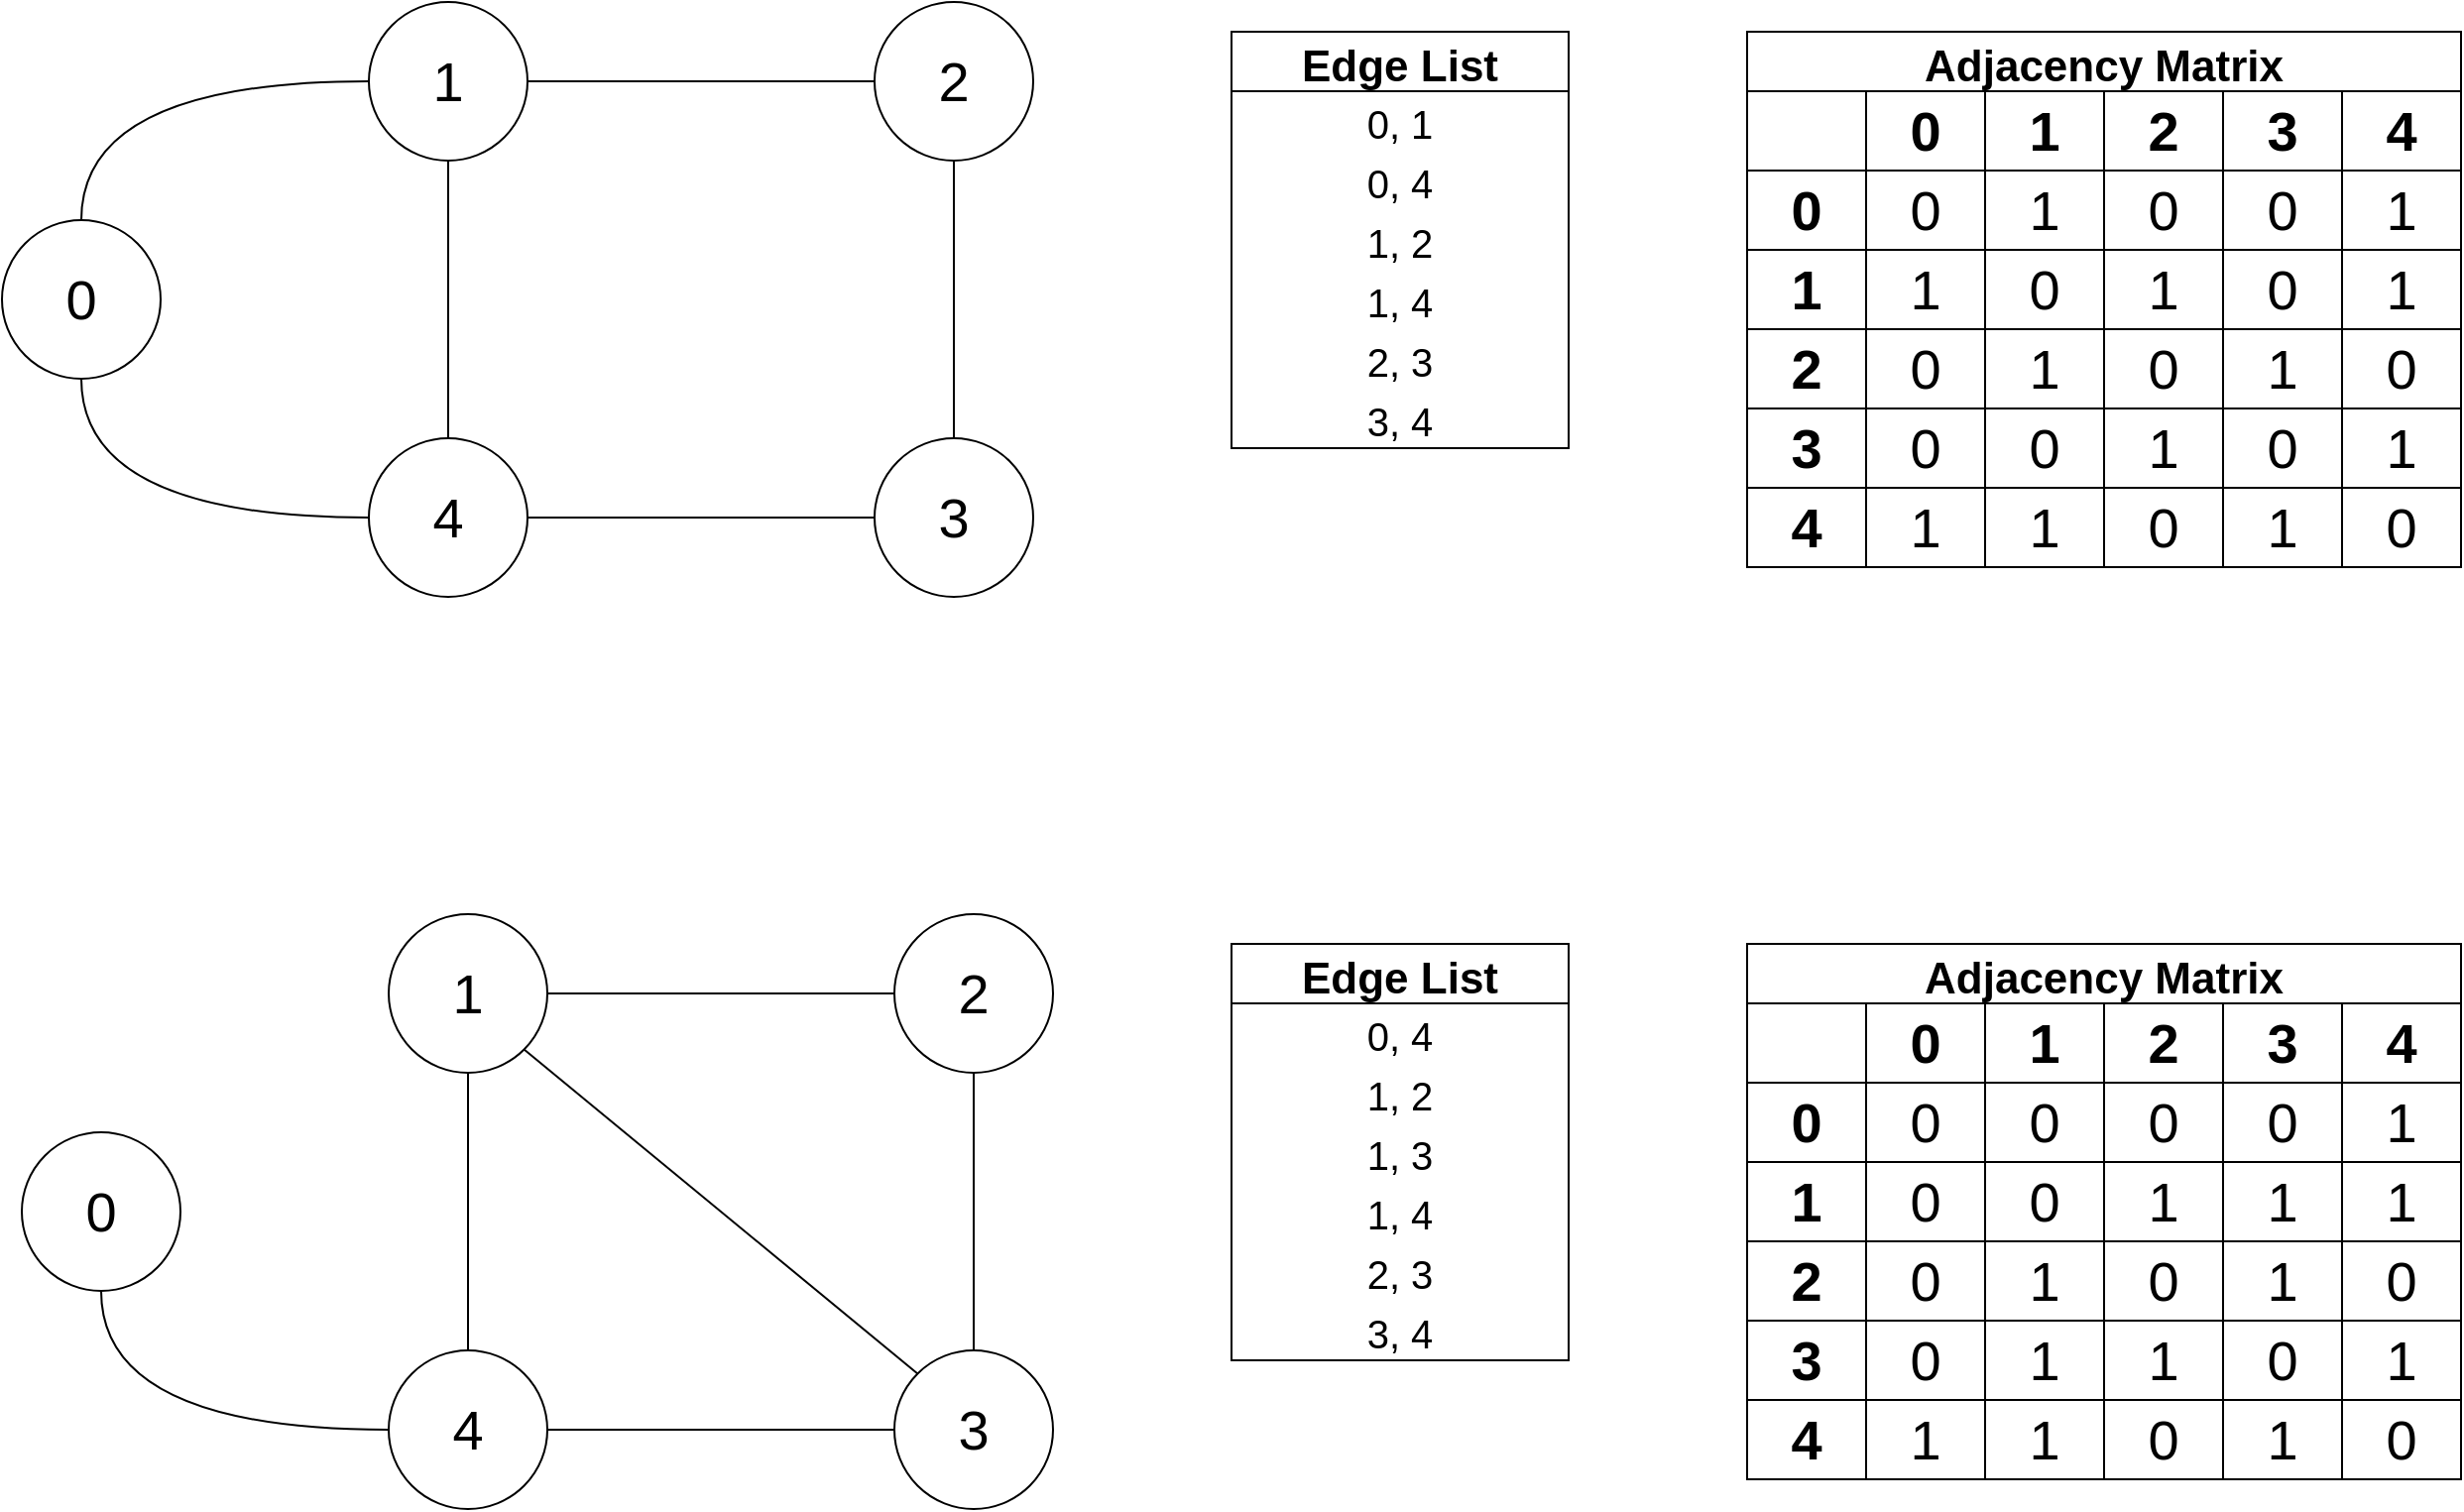 <mxfile version="16.6.4" type="device"><diagram id="R53uoazzdKl7Nd9KD87l" name="Page-1"><mxGraphModel dx="270" dy="488" grid="1" gridSize="10" guides="1" tooltips="1" connect="1" arrows="1" fold="1" page="1" pageScale="1" pageWidth="850" pageHeight="1100" math="0" shadow="0"><root><mxCell id="0"/><mxCell id="1" parent="0"/><mxCell id="QvXFLN5v4938zvHbrnFz-11" style="edgeStyle=orthogonalEdgeStyle;curved=1;orthogonalLoop=1;jettySize=auto;html=1;entryX=0;entryY=0.5;entryDx=0;entryDy=0;endArrow=none;endFill=0;exitX=0.5;exitY=0;exitDx=0;exitDy=0;align=center;fontColor=#000000;" parent="1" source="QvXFLN5v4938zvHbrnFz-1" target="QvXFLN5v4938zvHbrnFz-2" edge="1"><mxGeometry relative="1" as="geometry"/></mxCell><mxCell id="QvXFLN5v4938zvHbrnFz-12" style="edgeStyle=orthogonalEdgeStyle;curved=1;orthogonalLoop=1;jettySize=auto;html=1;entryX=0;entryY=0.5;entryDx=0;entryDy=0;endArrow=none;endFill=0;exitX=0.5;exitY=1;exitDx=0;exitDy=0;align=center;fontColor=#000000;" parent="1" source="QvXFLN5v4938zvHbrnFz-1" target="QvXFLN5v4938zvHbrnFz-3" edge="1"><mxGeometry relative="1" as="geometry"/></mxCell><mxCell id="QvXFLN5v4938zvHbrnFz-1" value="&lt;font style=&quot;font-size: 28px&quot;&gt;0&lt;/font&gt;" style="ellipse;whiteSpace=wrap;html=1;aspect=fixed;align=center;fontColor=#000000;" parent="1" vertex="1"><mxGeometry x="240" y="230" width="80" height="80" as="geometry"/></mxCell><mxCell id="QvXFLN5v4938zvHbrnFz-9" style="edgeStyle=orthogonalEdgeStyle;rounded=0;orthogonalLoop=1;jettySize=auto;html=1;endArrow=none;endFill=0;align=center;fontColor=#000000;" parent="1" source="QvXFLN5v4938zvHbrnFz-2" target="QvXFLN5v4938zvHbrnFz-4" edge="1"><mxGeometry relative="1" as="geometry"/></mxCell><mxCell id="QvXFLN5v4938zvHbrnFz-2" value="&lt;font style=&quot;font-size: 28px&quot;&gt;1&lt;/font&gt;" style="ellipse;whiteSpace=wrap;html=1;aspect=fixed;align=center;fontColor=#000000;" parent="1" vertex="1"><mxGeometry x="425" y="120" width="80" height="80" as="geometry"/></mxCell><mxCell id="QvXFLN5v4938zvHbrnFz-7" style="edgeStyle=orthogonalEdgeStyle;rounded=0;orthogonalLoop=1;jettySize=auto;html=1;endArrow=none;endFill=0;align=center;fontColor=#000000;" parent="1" source="QvXFLN5v4938zvHbrnFz-3" target="QvXFLN5v4938zvHbrnFz-5" edge="1"><mxGeometry relative="1" as="geometry"/></mxCell><mxCell id="QvXFLN5v4938zvHbrnFz-8" style="edgeStyle=orthogonalEdgeStyle;rounded=0;orthogonalLoop=1;jettySize=auto;html=1;endArrow=none;endFill=0;align=center;fontColor=#000000;" parent="1" source="QvXFLN5v4938zvHbrnFz-3" edge="1"><mxGeometry relative="1" as="geometry"><mxPoint x="465" y="200" as="targetPoint"/></mxGeometry></mxCell><mxCell id="QvXFLN5v4938zvHbrnFz-3" value="&lt;font style=&quot;font-size: 28px&quot;&gt;4&lt;/font&gt;" style="ellipse;whiteSpace=wrap;html=1;aspect=fixed;align=center;fontColor=#000000;" parent="1" vertex="1"><mxGeometry x="425" y="340" width="80" height="80" as="geometry"/></mxCell><mxCell id="QvXFLN5v4938zvHbrnFz-4" value="&lt;font style=&quot;font-size: 28px&quot;&gt;2&lt;/font&gt;" style="ellipse;whiteSpace=wrap;html=1;aspect=fixed;align=center;fontColor=#000000;" parent="1" vertex="1"><mxGeometry x="680" y="120" width="80" height="80" as="geometry"/></mxCell><mxCell id="QvXFLN5v4938zvHbrnFz-6" style="edgeStyle=orthogonalEdgeStyle;rounded=0;orthogonalLoop=1;jettySize=auto;html=1;entryX=0.5;entryY=1;entryDx=0;entryDy=0;endArrow=none;endFill=0;align=center;fontColor=#000000;" parent="1" source="QvXFLN5v4938zvHbrnFz-5" target="QvXFLN5v4938zvHbrnFz-4" edge="1"><mxGeometry relative="1" as="geometry"/></mxCell><mxCell id="QvXFLN5v4938zvHbrnFz-5" value="&lt;font style=&quot;font-size: 28px&quot;&gt;3&lt;/font&gt;" style="ellipse;whiteSpace=wrap;html=1;aspect=fixed;align=center;fontColor=#000000;" parent="1" vertex="1"><mxGeometry x="680" y="340" width="80" height="80" as="geometry"/></mxCell><mxCell id="QvXFLN5v4938zvHbrnFz-39" value="Adjacency Matrix" style="shape=table;startSize=30;container=1;collapsible=0;childLayout=tableLayout;fontStyle=1;align=center;pointerEvents=1;fontSize=22;fontColor=#000000;" parent="1" vertex="1"><mxGeometry x="1120" y="135" width="360" height="270" as="geometry"/></mxCell><mxCell id="QvXFLN5v4938zvHbrnFz-58" style="shape=partialRectangle;html=1;whiteSpace=wrap;collapsible=0;dropTarget=0;pointerEvents=0;fillColor=none;top=0;left=0;bottom=0;right=0;points=[[0,0.5],[1,0.5]];portConstraint=eastwest;fontSize=28;align=center;fontColor=#000000;" parent="QvXFLN5v4938zvHbrnFz-39" vertex="1"><mxGeometry y="30" width="360" height="40" as="geometry"/></mxCell><mxCell id="QvXFLN5v4938zvHbrnFz-59" style="shape=partialRectangle;html=1;whiteSpace=wrap;connectable=0;fillColor=none;top=0;left=0;bottom=0;right=0;overflow=hidden;pointerEvents=1;fontSize=28;align=center;fontColor=#000000;" parent="QvXFLN5v4938zvHbrnFz-58" vertex="1"><mxGeometry width="60" height="40" as="geometry"><mxRectangle width="60" height="40" as="alternateBounds"/></mxGeometry></mxCell><mxCell id="QvXFLN5v4938zvHbrnFz-60" value="&lt;b&gt;0&lt;/b&gt;" style="shape=partialRectangle;html=1;whiteSpace=wrap;connectable=0;fillColor=none;top=0;left=0;bottom=0;right=0;overflow=hidden;pointerEvents=1;fontSize=28;align=center;fontColor=#000000;" parent="QvXFLN5v4938zvHbrnFz-58" vertex="1"><mxGeometry x="60" width="60" height="40" as="geometry"><mxRectangle width="60" height="40" as="alternateBounds"/></mxGeometry></mxCell><mxCell id="QvXFLN5v4938zvHbrnFz-61" value="&lt;b&gt;1&lt;/b&gt;" style="shape=partialRectangle;html=1;whiteSpace=wrap;connectable=0;fillColor=none;top=0;left=0;bottom=0;right=0;overflow=hidden;pointerEvents=1;fontSize=28;align=center;fontColor=#000000;" parent="QvXFLN5v4938zvHbrnFz-58" vertex="1"><mxGeometry x="120" width="60" height="40" as="geometry"><mxRectangle width="60" height="40" as="alternateBounds"/></mxGeometry></mxCell><mxCell id="QvXFLN5v4938zvHbrnFz-62" value="&lt;b&gt;2&lt;/b&gt;" style="shape=partialRectangle;html=1;whiteSpace=wrap;connectable=0;fillColor=none;top=0;left=0;bottom=0;right=0;overflow=hidden;pointerEvents=1;fontSize=28;align=center;fontColor=#000000;" parent="QvXFLN5v4938zvHbrnFz-58" vertex="1"><mxGeometry x="180" width="60" height="40" as="geometry"><mxRectangle width="60" height="40" as="alternateBounds"/></mxGeometry></mxCell><mxCell id="QvXFLN5v4938zvHbrnFz-63" value="&lt;b&gt;3&lt;/b&gt;" style="shape=partialRectangle;html=1;whiteSpace=wrap;connectable=0;fillColor=none;top=0;left=0;bottom=0;right=0;overflow=hidden;pointerEvents=1;fontSize=28;align=center;fontColor=#000000;" parent="QvXFLN5v4938zvHbrnFz-58" vertex="1"><mxGeometry x="240" width="60" height="40" as="geometry"><mxRectangle width="60" height="40" as="alternateBounds"/></mxGeometry></mxCell><mxCell id="QvXFLN5v4938zvHbrnFz-76" value="&lt;b&gt;4&lt;/b&gt;" style="shape=partialRectangle;html=1;whiteSpace=wrap;connectable=0;fillColor=none;top=0;left=0;bottom=0;right=0;overflow=hidden;pointerEvents=1;fontSize=28;align=center;fontColor=#000000;" parent="QvXFLN5v4938zvHbrnFz-58" vertex="1"><mxGeometry x="300" width="60" height="40" as="geometry"><mxRectangle width="60" height="40" as="alternateBounds"/></mxGeometry></mxCell><mxCell id="QvXFLN5v4938zvHbrnFz-64" style="shape=partialRectangle;html=1;whiteSpace=wrap;collapsible=0;dropTarget=0;pointerEvents=0;fillColor=none;top=0;left=0;bottom=0;right=0;points=[[0,0.5],[1,0.5]];portConstraint=eastwest;fontSize=28;align=center;fontColor=#000000;" parent="QvXFLN5v4938zvHbrnFz-39" vertex="1"><mxGeometry y="70" width="360" height="40" as="geometry"/></mxCell><mxCell id="QvXFLN5v4938zvHbrnFz-65" value="&lt;b&gt;0&lt;/b&gt;" style="shape=partialRectangle;html=1;whiteSpace=wrap;connectable=0;fillColor=none;top=0;left=0;bottom=0;right=0;overflow=hidden;pointerEvents=1;fontSize=28;align=center;fontColor=#000000;" parent="QvXFLN5v4938zvHbrnFz-64" vertex="1"><mxGeometry width="60" height="40" as="geometry"><mxRectangle width="60" height="40" as="alternateBounds"/></mxGeometry></mxCell><mxCell id="QvXFLN5v4938zvHbrnFz-66" value="0" style="shape=partialRectangle;html=1;whiteSpace=wrap;connectable=0;fillColor=none;top=0;left=0;bottom=0;right=0;overflow=hidden;pointerEvents=1;fontSize=28;align=center;fontColor=#000000;" parent="QvXFLN5v4938zvHbrnFz-64" vertex="1"><mxGeometry x="60" width="60" height="40" as="geometry"><mxRectangle width="60" height="40" as="alternateBounds"/></mxGeometry></mxCell><mxCell id="QvXFLN5v4938zvHbrnFz-67" value="1" style="shape=partialRectangle;html=1;whiteSpace=wrap;connectable=0;fillColor=none;top=0;left=0;bottom=0;right=0;overflow=hidden;pointerEvents=1;fontSize=28;align=center;fontColor=#000000;" parent="QvXFLN5v4938zvHbrnFz-64" vertex="1"><mxGeometry x="120" width="60" height="40" as="geometry"><mxRectangle width="60" height="40" as="alternateBounds"/></mxGeometry></mxCell><mxCell id="QvXFLN5v4938zvHbrnFz-68" value="0" style="shape=partialRectangle;html=1;whiteSpace=wrap;connectable=0;fillColor=none;top=0;left=0;bottom=0;right=0;overflow=hidden;pointerEvents=1;fontSize=28;align=center;fontColor=#000000;" parent="QvXFLN5v4938zvHbrnFz-64" vertex="1"><mxGeometry x="180" width="60" height="40" as="geometry"><mxRectangle width="60" height="40" as="alternateBounds"/></mxGeometry></mxCell><mxCell id="QvXFLN5v4938zvHbrnFz-69" value="0" style="shape=partialRectangle;html=1;whiteSpace=wrap;connectable=0;fillColor=none;top=0;left=0;bottom=0;right=0;overflow=hidden;pointerEvents=1;fontSize=28;align=center;fontColor=#000000;" parent="QvXFLN5v4938zvHbrnFz-64" vertex="1"><mxGeometry x="240" width="60" height="40" as="geometry"><mxRectangle width="60" height="40" as="alternateBounds"/></mxGeometry></mxCell><mxCell id="QvXFLN5v4938zvHbrnFz-77" value="1" style="shape=partialRectangle;html=1;whiteSpace=wrap;connectable=0;fillColor=none;top=0;left=0;bottom=0;right=0;overflow=hidden;pointerEvents=1;fontSize=28;align=center;fontColor=#000000;" parent="QvXFLN5v4938zvHbrnFz-64" vertex="1"><mxGeometry x="300" width="60" height="40" as="geometry"><mxRectangle width="60" height="40" as="alternateBounds"/></mxGeometry></mxCell><mxCell id="QvXFLN5v4938zvHbrnFz-70" style="shape=partialRectangle;html=1;whiteSpace=wrap;collapsible=0;dropTarget=0;pointerEvents=0;fillColor=none;top=0;left=0;bottom=0;right=0;points=[[0,0.5],[1,0.5]];portConstraint=eastwest;fontSize=28;align=center;fontColor=#000000;" parent="QvXFLN5v4938zvHbrnFz-39" vertex="1"><mxGeometry y="110" width="360" height="40" as="geometry"/></mxCell><mxCell id="QvXFLN5v4938zvHbrnFz-71" value="&lt;b&gt;1&lt;/b&gt;" style="shape=partialRectangle;html=1;whiteSpace=wrap;connectable=0;fillColor=none;top=0;left=0;bottom=0;right=0;overflow=hidden;pointerEvents=1;fontSize=28;align=center;fontColor=#000000;" parent="QvXFLN5v4938zvHbrnFz-70" vertex="1"><mxGeometry width="60" height="40" as="geometry"><mxRectangle width="60" height="40" as="alternateBounds"/></mxGeometry></mxCell><mxCell id="QvXFLN5v4938zvHbrnFz-72" value="1" style="shape=partialRectangle;html=1;whiteSpace=wrap;connectable=0;fillColor=none;top=0;left=0;bottom=0;right=0;overflow=hidden;pointerEvents=1;fontSize=28;align=center;fontColor=#000000;" parent="QvXFLN5v4938zvHbrnFz-70" vertex="1"><mxGeometry x="60" width="60" height="40" as="geometry"><mxRectangle width="60" height="40" as="alternateBounds"/></mxGeometry></mxCell><mxCell id="QvXFLN5v4938zvHbrnFz-73" value="0" style="shape=partialRectangle;html=1;whiteSpace=wrap;connectable=0;fillColor=none;top=0;left=0;bottom=0;right=0;overflow=hidden;pointerEvents=1;fontSize=28;align=center;fontColor=#000000;" parent="QvXFLN5v4938zvHbrnFz-70" vertex="1"><mxGeometry x="120" width="60" height="40" as="geometry"><mxRectangle width="60" height="40" as="alternateBounds"/></mxGeometry></mxCell><mxCell id="QvXFLN5v4938zvHbrnFz-74" value="1" style="shape=partialRectangle;html=1;whiteSpace=wrap;connectable=0;fillColor=none;top=0;left=0;bottom=0;right=0;overflow=hidden;pointerEvents=1;fontSize=28;align=center;fontColor=#000000;" parent="QvXFLN5v4938zvHbrnFz-70" vertex="1"><mxGeometry x="180" width="60" height="40" as="geometry"><mxRectangle width="60" height="40" as="alternateBounds"/></mxGeometry></mxCell><mxCell id="QvXFLN5v4938zvHbrnFz-75" value="0" style="shape=partialRectangle;html=1;whiteSpace=wrap;connectable=0;fillColor=none;top=0;left=0;bottom=0;right=0;overflow=hidden;pointerEvents=1;fontSize=28;align=center;fontColor=#000000;" parent="QvXFLN5v4938zvHbrnFz-70" vertex="1"><mxGeometry x="240" width="60" height="40" as="geometry"><mxRectangle width="60" height="40" as="alternateBounds"/></mxGeometry></mxCell><mxCell id="QvXFLN5v4938zvHbrnFz-78" value="1" style="shape=partialRectangle;html=1;whiteSpace=wrap;connectable=0;fillColor=none;top=0;left=0;bottom=0;right=0;overflow=hidden;pointerEvents=1;fontSize=28;align=center;fontColor=#000000;" parent="QvXFLN5v4938zvHbrnFz-70" vertex="1"><mxGeometry x="300" width="60" height="40" as="geometry"><mxRectangle width="60" height="40" as="alternateBounds"/></mxGeometry></mxCell><mxCell id="QvXFLN5v4938zvHbrnFz-40" value="" style="shape=partialRectangle;html=1;whiteSpace=wrap;collapsible=0;dropTarget=0;pointerEvents=0;fillColor=none;top=0;left=0;bottom=0;right=0;points=[[0,0.5],[1,0.5]];portConstraint=eastwest;fontSize=28;align=center;fontColor=#000000;" parent="QvXFLN5v4938zvHbrnFz-39" vertex="1"><mxGeometry y="150" width="360" height="40" as="geometry"/></mxCell><mxCell id="QvXFLN5v4938zvHbrnFz-41" value="&lt;b&gt;2&lt;/b&gt;" style="shape=partialRectangle;html=1;whiteSpace=wrap;connectable=0;fillColor=none;top=0;left=0;bottom=0;right=0;overflow=hidden;pointerEvents=1;fontSize=28;align=center;fontColor=#000000;" parent="QvXFLN5v4938zvHbrnFz-40" vertex="1"><mxGeometry width="60" height="40" as="geometry"><mxRectangle width="60" height="40" as="alternateBounds"/></mxGeometry></mxCell><mxCell id="QvXFLN5v4938zvHbrnFz-42" value="0" style="shape=partialRectangle;html=1;whiteSpace=wrap;connectable=0;fillColor=none;top=0;left=0;bottom=0;right=0;overflow=hidden;pointerEvents=1;fontSize=28;align=center;fontColor=#000000;" parent="QvXFLN5v4938zvHbrnFz-40" vertex="1"><mxGeometry x="60" width="60" height="40" as="geometry"><mxRectangle width="60" height="40" as="alternateBounds"/></mxGeometry></mxCell><mxCell id="QvXFLN5v4938zvHbrnFz-43" value="1" style="shape=partialRectangle;html=1;whiteSpace=wrap;connectable=0;fillColor=none;top=0;left=0;bottom=0;right=0;overflow=hidden;pointerEvents=1;fontSize=28;align=center;fontColor=#000000;" parent="QvXFLN5v4938zvHbrnFz-40" vertex="1"><mxGeometry x="120" width="60" height="40" as="geometry"><mxRectangle width="60" height="40" as="alternateBounds"/></mxGeometry></mxCell><mxCell id="QvXFLN5v4938zvHbrnFz-52" value="0" style="shape=partialRectangle;html=1;whiteSpace=wrap;connectable=0;fillColor=none;top=0;left=0;bottom=0;right=0;overflow=hidden;pointerEvents=1;fontSize=28;align=center;fontColor=#000000;" parent="QvXFLN5v4938zvHbrnFz-40" vertex="1"><mxGeometry x="180" width="60" height="40" as="geometry"><mxRectangle width="60" height="40" as="alternateBounds"/></mxGeometry></mxCell><mxCell id="QvXFLN5v4938zvHbrnFz-55" value="1" style="shape=partialRectangle;html=1;whiteSpace=wrap;connectable=0;fillColor=none;top=0;left=0;bottom=0;right=0;overflow=hidden;pointerEvents=1;fontSize=28;align=center;fontColor=#000000;" parent="QvXFLN5v4938zvHbrnFz-40" vertex="1"><mxGeometry x="240" width="60" height="40" as="geometry"><mxRectangle width="60" height="40" as="alternateBounds"/></mxGeometry></mxCell><mxCell id="QvXFLN5v4938zvHbrnFz-79" value="0" style="shape=partialRectangle;html=1;whiteSpace=wrap;connectable=0;fillColor=none;top=0;left=0;bottom=0;right=0;overflow=hidden;pointerEvents=1;fontSize=28;align=center;fontColor=#000000;" parent="QvXFLN5v4938zvHbrnFz-40" vertex="1"><mxGeometry x="300" width="60" height="40" as="geometry"><mxRectangle width="60" height="40" as="alternateBounds"/></mxGeometry></mxCell><mxCell id="QvXFLN5v4938zvHbrnFz-44" value="" style="shape=partialRectangle;html=1;whiteSpace=wrap;collapsible=0;dropTarget=0;pointerEvents=0;fillColor=none;top=0;left=0;bottom=0;right=0;points=[[0,0.5],[1,0.5]];portConstraint=eastwest;fontSize=28;align=center;fontColor=#000000;" parent="QvXFLN5v4938zvHbrnFz-39" vertex="1"><mxGeometry y="190" width="360" height="40" as="geometry"/></mxCell><mxCell id="QvXFLN5v4938zvHbrnFz-45" value="&lt;b&gt;3&lt;/b&gt;" style="shape=partialRectangle;html=1;whiteSpace=wrap;connectable=0;fillColor=none;top=0;left=0;bottom=0;right=0;overflow=hidden;pointerEvents=1;fontSize=28;align=center;fontColor=#000000;" parent="QvXFLN5v4938zvHbrnFz-44" vertex="1"><mxGeometry width="60" height="40" as="geometry"><mxRectangle width="60" height="40" as="alternateBounds"/></mxGeometry></mxCell><mxCell id="QvXFLN5v4938zvHbrnFz-46" value="0" style="shape=partialRectangle;html=1;whiteSpace=wrap;connectable=0;fillColor=none;top=0;left=0;bottom=0;right=0;overflow=hidden;pointerEvents=1;fontSize=28;align=center;fontColor=#000000;" parent="QvXFLN5v4938zvHbrnFz-44" vertex="1"><mxGeometry x="60" width="60" height="40" as="geometry"><mxRectangle width="60" height="40" as="alternateBounds"/></mxGeometry></mxCell><mxCell id="QvXFLN5v4938zvHbrnFz-47" value="0" style="shape=partialRectangle;html=1;whiteSpace=wrap;connectable=0;fillColor=none;top=0;left=0;bottom=0;right=0;overflow=hidden;pointerEvents=1;fontSize=28;align=center;fontColor=#000000;" parent="QvXFLN5v4938zvHbrnFz-44" vertex="1"><mxGeometry x="120" width="60" height="40" as="geometry"><mxRectangle width="60" height="40" as="alternateBounds"/></mxGeometry></mxCell><mxCell id="QvXFLN5v4938zvHbrnFz-53" value="1" style="shape=partialRectangle;html=1;whiteSpace=wrap;connectable=0;fillColor=none;top=0;left=0;bottom=0;right=0;overflow=hidden;pointerEvents=1;fontSize=28;align=center;fontColor=#000000;" parent="QvXFLN5v4938zvHbrnFz-44" vertex="1"><mxGeometry x="180" width="60" height="40" as="geometry"><mxRectangle width="60" height="40" as="alternateBounds"/></mxGeometry></mxCell><mxCell id="QvXFLN5v4938zvHbrnFz-56" value="0" style="shape=partialRectangle;html=1;whiteSpace=wrap;connectable=0;fillColor=none;top=0;left=0;bottom=0;right=0;overflow=hidden;pointerEvents=1;fontSize=28;align=center;fontColor=#000000;" parent="QvXFLN5v4938zvHbrnFz-44" vertex="1"><mxGeometry x="240" width="60" height="40" as="geometry"><mxRectangle width="60" height="40" as="alternateBounds"/></mxGeometry></mxCell><mxCell id="QvXFLN5v4938zvHbrnFz-80" value="1" style="shape=partialRectangle;html=1;whiteSpace=wrap;connectable=0;fillColor=none;top=0;left=0;bottom=0;right=0;overflow=hidden;pointerEvents=1;fontSize=28;align=center;fontColor=#000000;" parent="QvXFLN5v4938zvHbrnFz-44" vertex="1"><mxGeometry x="300" width="60" height="40" as="geometry"><mxRectangle width="60" height="40" as="alternateBounds"/></mxGeometry></mxCell><mxCell id="QvXFLN5v4938zvHbrnFz-48" value="" style="shape=partialRectangle;html=1;whiteSpace=wrap;collapsible=0;dropTarget=0;pointerEvents=0;fillColor=none;top=0;left=0;bottom=0;right=0;points=[[0,0.5],[1,0.5]];portConstraint=eastwest;fontSize=28;align=center;fontColor=#000000;" parent="QvXFLN5v4938zvHbrnFz-39" vertex="1"><mxGeometry y="230" width="360" height="40" as="geometry"/></mxCell><mxCell id="QvXFLN5v4938zvHbrnFz-49" value="&lt;b&gt;4&lt;/b&gt;" style="shape=partialRectangle;html=1;whiteSpace=wrap;connectable=0;fillColor=none;top=0;left=0;bottom=0;right=0;overflow=hidden;pointerEvents=1;fontSize=28;align=center;fontColor=#000000;" parent="QvXFLN5v4938zvHbrnFz-48" vertex="1"><mxGeometry width="60" height="40" as="geometry"><mxRectangle width="60" height="40" as="alternateBounds"/></mxGeometry></mxCell><mxCell id="QvXFLN5v4938zvHbrnFz-50" value="1" style="shape=partialRectangle;html=1;whiteSpace=wrap;connectable=0;fillColor=none;top=0;left=0;bottom=0;right=0;overflow=hidden;pointerEvents=1;fontSize=28;align=center;fontColor=#000000;" parent="QvXFLN5v4938zvHbrnFz-48" vertex="1"><mxGeometry x="60" width="60" height="40" as="geometry"><mxRectangle width="60" height="40" as="alternateBounds"/></mxGeometry></mxCell><mxCell id="QvXFLN5v4938zvHbrnFz-51" value="1" style="shape=partialRectangle;html=1;whiteSpace=wrap;connectable=0;fillColor=none;top=0;left=0;bottom=0;right=0;overflow=hidden;pointerEvents=1;fontSize=28;align=center;fontColor=#000000;" parent="QvXFLN5v4938zvHbrnFz-48" vertex="1"><mxGeometry x="120" width="60" height="40" as="geometry"><mxRectangle width="60" height="40" as="alternateBounds"/></mxGeometry></mxCell><mxCell id="QvXFLN5v4938zvHbrnFz-54" value="0" style="shape=partialRectangle;html=1;whiteSpace=wrap;connectable=0;fillColor=none;top=0;left=0;bottom=0;right=0;overflow=hidden;pointerEvents=1;fontSize=28;align=center;fontColor=#000000;" parent="QvXFLN5v4938zvHbrnFz-48" vertex="1"><mxGeometry x="180" width="60" height="40" as="geometry"><mxRectangle width="60" height="40" as="alternateBounds"/></mxGeometry></mxCell><mxCell id="QvXFLN5v4938zvHbrnFz-57" value="1" style="shape=partialRectangle;html=1;whiteSpace=wrap;connectable=0;fillColor=none;top=0;left=0;bottom=0;right=0;overflow=hidden;pointerEvents=1;fontSize=28;align=center;fontColor=#000000;" parent="QvXFLN5v4938zvHbrnFz-48" vertex="1"><mxGeometry x="240" width="60" height="40" as="geometry"><mxRectangle width="60" height="40" as="alternateBounds"/></mxGeometry></mxCell><mxCell id="QvXFLN5v4938zvHbrnFz-81" value="0" style="shape=partialRectangle;html=1;whiteSpace=wrap;connectable=0;fillColor=none;top=0;left=0;bottom=0;right=0;overflow=hidden;pointerEvents=1;fontSize=28;align=center;fontColor=#000000;" parent="QvXFLN5v4938zvHbrnFz-48" vertex="1"><mxGeometry x="300" width="60" height="40" as="geometry"><mxRectangle width="60" height="40" as="alternateBounds"/></mxGeometry></mxCell><mxCell id="QvXFLN5v4938zvHbrnFz-83" style="edgeStyle=orthogonalEdgeStyle;curved=1;orthogonalLoop=1;jettySize=auto;html=1;entryX=0;entryY=0.5;entryDx=0;entryDy=0;endArrow=none;endFill=0;exitX=0.5;exitY=1;exitDx=0;exitDy=0;align=center;fontColor=#000000;" parent="1" source="QvXFLN5v4938zvHbrnFz-84" target="QvXFLN5v4938zvHbrnFz-89" edge="1"><mxGeometry relative="1" as="geometry"/></mxCell><mxCell id="QvXFLN5v4938zvHbrnFz-84" value="&lt;font style=&quot;font-size: 28px&quot;&gt;0&lt;/font&gt;" style="ellipse;whiteSpace=wrap;html=1;aspect=fixed;align=center;fontColor=#000000;" parent="1" vertex="1"><mxGeometry x="250" y="690" width="80" height="80" as="geometry"/></mxCell><mxCell id="QvXFLN5v4938zvHbrnFz-85" style="edgeStyle=orthogonalEdgeStyle;rounded=0;orthogonalLoop=1;jettySize=auto;html=1;endArrow=none;endFill=0;align=center;fontColor=#000000;" parent="1" source="QvXFLN5v4938zvHbrnFz-86" target="QvXFLN5v4938zvHbrnFz-90" edge="1"><mxGeometry relative="1" as="geometry"/></mxCell><mxCell id="QvXFLN5v4938zvHbrnFz-137" style="rounded=0;orthogonalLoop=1;jettySize=auto;html=1;entryX=0;entryY=0;entryDx=0;entryDy=0;fontSize=22;endArrow=none;endFill=0;exitX=1;exitY=1;exitDx=0;exitDy=0;align=center;fontColor=#000000;" parent="1" source="QvXFLN5v4938zvHbrnFz-86" target="QvXFLN5v4938zvHbrnFz-92" edge="1"><mxGeometry relative="1" as="geometry"/></mxCell><mxCell id="QvXFLN5v4938zvHbrnFz-86" value="&lt;font style=&quot;font-size: 28px&quot;&gt;1&lt;/font&gt;" style="ellipse;whiteSpace=wrap;html=1;aspect=fixed;align=center;fontColor=#000000;" parent="1" vertex="1"><mxGeometry x="435" y="580" width="80" height="80" as="geometry"/></mxCell><mxCell id="QvXFLN5v4938zvHbrnFz-87" style="edgeStyle=orthogonalEdgeStyle;rounded=0;orthogonalLoop=1;jettySize=auto;html=1;endArrow=none;endFill=0;align=center;fontColor=#000000;" parent="1" source="QvXFLN5v4938zvHbrnFz-89" target="QvXFLN5v4938zvHbrnFz-92" edge="1"><mxGeometry relative="1" as="geometry"/></mxCell><mxCell id="QvXFLN5v4938zvHbrnFz-88" style="edgeStyle=orthogonalEdgeStyle;rounded=0;orthogonalLoop=1;jettySize=auto;html=1;endArrow=none;endFill=0;align=center;fontColor=#000000;" parent="1" source="QvXFLN5v4938zvHbrnFz-89" edge="1"><mxGeometry relative="1" as="geometry"><mxPoint x="475" y="660" as="targetPoint"/></mxGeometry></mxCell><mxCell id="QvXFLN5v4938zvHbrnFz-89" value="&lt;font style=&quot;font-size: 28px&quot;&gt;4&lt;/font&gt;" style="ellipse;whiteSpace=wrap;html=1;aspect=fixed;align=center;fontColor=#000000;" parent="1" vertex="1"><mxGeometry x="435" y="800" width="80" height="80" as="geometry"/></mxCell><mxCell id="QvXFLN5v4938zvHbrnFz-90" value="&lt;font style=&quot;font-size: 28px&quot;&gt;2&lt;/font&gt;" style="ellipse;whiteSpace=wrap;html=1;aspect=fixed;align=center;fontColor=#000000;" parent="1" vertex="1"><mxGeometry x="690" y="580" width="80" height="80" as="geometry"/></mxCell><mxCell id="QvXFLN5v4938zvHbrnFz-91" style="edgeStyle=orthogonalEdgeStyle;rounded=0;orthogonalLoop=1;jettySize=auto;html=1;entryX=0.5;entryY=1;entryDx=0;entryDy=0;endArrow=none;endFill=0;align=center;fontColor=#000000;" parent="1" source="QvXFLN5v4938zvHbrnFz-92" target="QvXFLN5v4938zvHbrnFz-90" edge="1"><mxGeometry relative="1" as="geometry"/></mxCell><mxCell id="QvXFLN5v4938zvHbrnFz-92" value="&lt;font style=&quot;font-size: 28px&quot;&gt;3&lt;/font&gt;" style="ellipse;whiteSpace=wrap;html=1;aspect=fixed;align=center;fontColor=#000000;" parent="1" vertex="1"><mxGeometry x="690" y="800" width="80" height="80" as="geometry"/></mxCell><mxCell id="QvXFLN5v4938zvHbrnFz-93" value="Adjacency Matrix" style="shape=table;startSize=30;container=1;collapsible=0;childLayout=tableLayout;fontStyle=1;align=center;pointerEvents=1;fontSize=22;fontColor=#000000;" parent="1" vertex="1"><mxGeometry x="1120" y="595" width="360" height="270" as="geometry"/></mxCell><mxCell id="QvXFLN5v4938zvHbrnFz-94" style="shape=partialRectangle;html=1;whiteSpace=wrap;collapsible=0;dropTarget=0;pointerEvents=0;fillColor=none;top=0;left=0;bottom=0;right=0;points=[[0,0.5],[1,0.5]];portConstraint=eastwest;fontSize=28;align=center;fontColor=#000000;" parent="QvXFLN5v4938zvHbrnFz-93" vertex="1"><mxGeometry y="30" width="360" height="40" as="geometry"/></mxCell><mxCell id="QvXFLN5v4938zvHbrnFz-95" style="shape=partialRectangle;html=1;whiteSpace=wrap;connectable=0;fillColor=none;top=0;left=0;bottom=0;right=0;overflow=hidden;pointerEvents=1;fontSize=28;align=center;fontColor=#000000;" parent="QvXFLN5v4938zvHbrnFz-94" vertex="1"><mxGeometry width="60" height="40" as="geometry"><mxRectangle width="60" height="40" as="alternateBounds"/></mxGeometry></mxCell><mxCell id="QvXFLN5v4938zvHbrnFz-96" value="&lt;b&gt;0&lt;/b&gt;" style="shape=partialRectangle;html=1;whiteSpace=wrap;connectable=0;fillColor=none;top=0;left=0;bottom=0;right=0;overflow=hidden;pointerEvents=1;fontSize=28;align=center;fontColor=#000000;" parent="QvXFLN5v4938zvHbrnFz-94" vertex="1"><mxGeometry x="60" width="60" height="40" as="geometry"><mxRectangle width="60" height="40" as="alternateBounds"/></mxGeometry></mxCell><mxCell id="QvXFLN5v4938zvHbrnFz-97" value="&lt;b&gt;1&lt;/b&gt;" style="shape=partialRectangle;html=1;whiteSpace=wrap;connectable=0;fillColor=none;top=0;left=0;bottom=0;right=0;overflow=hidden;pointerEvents=1;fontSize=28;align=center;fontColor=#000000;" parent="QvXFLN5v4938zvHbrnFz-94" vertex="1"><mxGeometry x="120" width="60" height="40" as="geometry"><mxRectangle width="60" height="40" as="alternateBounds"/></mxGeometry></mxCell><mxCell id="QvXFLN5v4938zvHbrnFz-98" value="&lt;b&gt;2&lt;/b&gt;" style="shape=partialRectangle;html=1;whiteSpace=wrap;connectable=0;fillColor=none;top=0;left=0;bottom=0;right=0;overflow=hidden;pointerEvents=1;fontSize=28;align=center;fontColor=#000000;" parent="QvXFLN5v4938zvHbrnFz-94" vertex="1"><mxGeometry x="180" width="60" height="40" as="geometry"><mxRectangle width="60" height="40" as="alternateBounds"/></mxGeometry></mxCell><mxCell id="QvXFLN5v4938zvHbrnFz-99" value="&lt;b&gt;3&lt;/b&gt;" style="shape=partialRectangle;html=1;whiteSpace=wrap;connectable=0;fillColor=none;top=0;left=0;bottom=0;right=0;overflow=hidden;pointerEvents=1;fontSize=28;align=center;fontColor=#000000;" parent="QvXFLN5v4938zvHbrnFz-94" vertex="1"><mxGeometry x="240" width="60" height="40" as="geometry"><mxRectangle width="60" height="40" as="alternateBounds"/></mxGeometry></mxCell><mxCell id="QvXFLN5v4938zvHbrnFz-100" value="&lt;b&gt;4&lt;/b&gt;" style="shape=partialRectangle;html=1;whiteSpace=wrap;connectable=0;fillColor=none;top=0;left=0;bottom=0;right=0;overflow=hidden;pointerEvents=1;fontSize=28;align=center;fontColor=#000000;" parent="QvXFLN5v4938zvHbrnFz-94" vertex="1"><mxGeometry x="300" width="60" height="40" as="geometry"><mxRectangle width="60" height="40" as="alternateBounds"/></mxGeometry></mxCell><mxCell id="QvXFLN5v4938zvHbrnFz-101" style="shape=partialRectangle;html=1;whiteSpace=wrap;collapsible=0;dropTarget=0;pointerEvents=0;fillColor=none;top=0;left=0;bottom=0;right=0;points=[[0,0.5],[1,0.5]];portConstraint=eastwest;fontSize=28;align=center;fontColor=#000000;" parent="QvXFLN5v4938zvHbrnFz-93" vertex="1"><mxGeometry y="70" width="360" height="40" as="geometry"/></mxCell><mxCell id="QvXFLN5v4938zvHbrnFz-102" value="&lt;b&gt;0&lt;/b&gt;" style="shape=partialRectangle;html=1;whiteSpace=wrap;connectable=0;fillColor=none;top=0;left=0;bottom=0;right=0;overflow=hidden;pointerEvents=1;fontSize=28;align=center;fontColor=#000000;" parent="QvXFLN5v4938zvHbrnFz-101" vertex="1"><mxGeometry width="60" height="40" as="geometry"><mxRectangle width="60" height="40" as="alternateBounds"/></mxGeometry></mxCell><mxCell id="QvXFLN5v4938zvHbrnFz-103" value="0" style="shape=partialRectangle;html=1;whiteSpace=wrap;connectable=0;fillColor=none;top=0;left=0;bottom=0;right=0;overflow=hidden;pointerEvents=1;fontSize=28;align=center;fontColor=#000000;" parent="QvXFLN5v4938zvHbrnFz-101" vertex="1"><mxGeometry x="60" width="60" height="40" as="geometry"><mxRectangle width="60" height="40" as="alternateBounds"/></mxGeometry></mxCell><mxCell id="QvXFLN5v4938zvHbrnFz-104" value="0" style="shape=partialRectangle;html=1;whiteSpace=wrap;connectable=0;fillColor=none;top=0;left=0;bottom=0;right=0;overflow=hidden;pointerEvents=1;fontSize=28;align=center;fontColor=#000000;" parent="QvXFLN5v4938zvHbrnFz-101" vertex="1"><mxGeometry x="120" width="60" height="40" as="geometry"><mxRectangle width="60" height="40" as="alternateBounds"/></mxGeometry></mxCell><mxCell id="QvXFLN5v4938zvHbrnFz-105" value="0" style="shape=partialRectangle;html=1;whiteSpace=wrap;connectable=0;fillColor=none;top=0;left=0;bottom=0;right=0;overflow=hidden;pointerEvents=1;fontSize=28;align=center;fontColor=#000000;" parent="QvXFLN5v4938zvHbrnFz-101" vertex="1"><mxGeometry x="180" width="60" height="40" as="geometry"><mxRectangle width="60" height="40" as="alternateBounds"/></mxGeometry></mxCell><mxCell id="QvXFLN5v4938zvHbrnFz-106" value="0" style="shape=partialRectangle;html=1;whiteSpace=wrap;connectable=0;fillColor=none;top=0;left=0;bottom=0;right=0;overflow=hidden;pointerEvents=1;fontSize=28;align=center;fontColor=#000000;" parent="QvXFLN5v4938zvHbrnFz-101" vertex="1"><mxGeometry x="240" width="60" height="40" as="geometry"><mxRectangle width="60" height="40" as="alternateBounds"/></mxGeometry></mxCell><mxCell id="QvXFLN5v4938zvHbrnFz-107" value="1" style="shape=partialRectangle;html=1;whiteSpace=wrap;connectable=0;fillColor=none;top=0;left=0;bottom=0;right=0;overflow=hidden;pointerEvents=1;fontSize=28;align=center;fontColor=#000000;" parent="QvXFLN5v4938zvHbrnFz-101" vertex="1"><mxGeometry x="300" width="60" height="40" as="geometry"><mxRectangle width="60" height="40" as="alternateBounds"/></mxGeometry></mxCell><mxCell id="QvXFLN5v4938zvHbrnFz-108" style="shape=partialRectangle;html=1;whiteSpace=wrap;collapsible=0;dropTarget=0;pointerEvents=0;fillColor=none;top=0;left=0;bottom=0;right=0;points=[[0,0.5],[1,0.5]];portConstraint=eastwest;fontSize=28;align=center;fontColor=#000000;" parent="QvXFLN5v4938zvHbrnFz-93" vertex="1"><mxGeometry y="110" width="360" height="40" as="geometry"/></mxCell><mxCell id="QvXFLN5v4938zvHbrnFz-109" value="&lt;b&gt;1&lt;/b&gt;" style="shape=partialRectangle;html=1;whiteSpace=wrap;connectable=0;fillColor=none;top=0;left=0;bottom=0;right=0;overflow=hidden;pointerEvents=1;fontSize=28;align=center;fontColor=#000000;" parent="QvXFLN5v4938zvHbrnFz-108" vertex="1"><mxGeometry width="60" height="40" as="geometry"><mxRectangle width="60" height="40" as="alternateBounds"/></mxGeometry></mxCell><mxCell id="QvXFLN5v4938zvHbrnFz-110" value="0" style="shape=partialRectangle;html=1;whiteSpace=wrap;connectable=0;fillColor=none;top=0;left=0;bottom=0;right=0;overflow=hidden;pointerEvents=1;fontSize=28;align=center;fontColor=#000000;" parent="QvXFLN5v4938zvHbrnFz-108" vertex="1"><mxGeometry x="60" width="60" height="40" as="geometry"><mxRectangle width="60" height="40" as="alternateBounds"/></mxGeometry></mxCell><mxCell id="QvXFLN5v4938zvHbrnFz-111" value="0" style="shape=partialRectangle;html=1;whiteSpace=wrap;connectable=0;fillColor=none;top=0;left=0;bottom=0;right=0;overflow=hidden;pointerEvents=1;fontSize=28;align=center;fontColor=#000000;" parent="QvXFLN5v4938zvHbrnFz-108" vertex="1"><mxGeometry x="120" width="60" height="40" as="geometry"><mxRectangle width="60" height="40" as="alternateBounds"/></mxGeometry></mxCell><mxCell id="QvXFLN5v4938zvHbrnFz-112" value="1" style="shape=partialRectangle;html=1;whiteSpace=wrap;connectable=0;fillColor=none;top=0;left=0;bottom=0;right=0;overflow=hidden;pointerEvents=1;fontSize=28;align=center;fontColor=#000000;" parent="QvXFLN5v4938zvHbrnFz-108" vertex="1"><mxGeometry x="180" width="60" height="40" as="geometry"><mxRectangle width="60" height="40" as="alternateBounds"/></mxGeometry></mxCell><mxCell id="QvXFLN5v4938zvHbrnFz-113" value="1" style="shape=partialRectangle;html=1;whiteSpace=wrap;connectable=0;fillColor=none;top=0;left=0;bottom=0;right=0;overflow=hidden;pointerEvents=1;fontSize=28;align=center;fontColor=#000000;" parent="QvXFLN5v4938zvHbrnFz-108" vertex="1"><mxGeometry x="240" width="60" height="40" as="geometry"><mxRectangle width="60" height="40" as="alternateBounds"/></mxGeometry></mxCell><mxCell id="QvXFLN5v4938zvHbrnFz-114" value="1" style="shape=partialRectangle;html=1;whiteSpace=wrap;connectable=0;fillColor=none;top=0;left=0;bottom=0;right=0;overflow=hidden;pointerEvents=1;fontSize=28;align=center;fontColor=#000000;" parent="QvXFLN5v4938zvHbrnFz-108" vertex="1"><mxGeometry x="300" width="60" height="40" as="geometry"><mxRectangle width="60" height="40" as="alternateBounds"/></mxGeometry></mxCell><mxCell id="QvXFLN5v4938zvHbrnFz-115" value="" style="shape=partialRectangle;html=1;whiteSpace=wrap;collapsible=0;dropTarget=0;pointerEvents=0;fillColor=none;top=0;left=0;bottom=0;right=0;points=[[0,0.5],[1,0.5]];portConstraint=eastwest;fontSize=28;align=center;fontColor=#000000;" parent="QvXFLN5v4938zvHbrnFz-93" vertex="1"><mxGeometry y="150" width="360" height="40" as="geometry"/></mxCell><mxCell id="QvXFLN5v4938zvHbrnFz-116" value="&lt;b&gt;2&lt;/b&gt;" style="shape=partialRectangle;html=1;whiteSpace=wrap;connectable=0;fillColor=none;top=0;left=0;bottom=0;right=0;overflow=hidden;pointerEvents=1;fontSize=28;align=center;fontColor=#000000;" parent="QvXFLN5v4938zvHbrnFz-115" vertex="1"><mxGeometry width="60" height="40" as="geometry"><mxRectangle width="60" height="40" as="alternateBounds"/></mxGeometry></mxCell><mxCell id="QvXFLN5v4938zvHbrnFz-117" value="0" style="shape=partialRectangle;html=1;whiteSpace=wrap;connectable=0;fillColor=none;top=0;left=0;bottom=0;right=0;overflow=hidden;pointerEvents=1;fontSize=28;align=center;fontColor=#000000;" parent="QvXFLN5v4938zvHbrnFz-115" vertex="1"><mxGeometry x="60" width="60" height="40" as="geometry"><mxRectangle width="60" height="40" as="alternateBounds"/></mxGeometry></mxCell><mxCell id="QvXFLN5v4938zvHbrnFz-118" value="1" style="shape=partialRectangle;html=1;whiteSpace=wrap;connectable=0;fillColor=none;top=0;left=0;bottom=0;right=0;overflow=hidden;pointerEvents=1;fontSize=28;align=center;fontColor=#000000;" parent="QvXFLN5v4938zvHbrnFz-115" vertex="1"><mxGeometry x="120" width="60" height="40" as="geometry"><mxRectangle width="60" height="40" as="alternateBounds"/></mxGeometry></mxCell><mxCell id="QvXFLN5v4938zvHbrnFz-119" value="0" style="shape=partialRectangle;html=1;whiteSpace=wrap;connectable=0;fillColor=none;top=0;left=0;bottom=0;right=0;overflow=hidden;pointerEvents=1;fontSize=28;align=center;fontColor=#000000;" parent="QvXFLN5v4938zvHbrnFz-115" vertex="1"><mxGeometry x="180" width="60" height="40" as="geometry"><mxRectangle width="60" height="40" as="alternateBounds"/></mxGeometry></mxCell><mxCell id="QvXFLN5v4938zvHbrnFz-120" value="1" style="shape=partialRectangle;html=1;whiteSpace=wrap;connectable=0;fillColor=none;top=0;left=0;bottom=0;right=0;overflow=hidden;pointerEvents=1;fontSize=28;align=center;fontColor=#000000;" parent="QvXFLN5v4938zvHbrnFz-115" vertex="1"><mxGeometry x="240" width="60" height="40" as="geometry"><mxRectangle width="60" height="40" as="alternateBounds"/></mxGeometry></mxCell><mxCell id="QvXFLN5v4938zvHbrnFz-121" value="0" style="shape=partialRectangle;html=1;whiteSpace=wrap;connectable=0;fillColor=none;top=0;left=0;bottom=0;right=0;overflow=hidden;pointerEvents=1;fontSize=28;align=center;fontColor=#000000;" parent="QvXFLN5v4938zvHbrnFz-115" vertex="1"><mxGeometry x="300" width="60" height="40" as="geometry"><mxRectangle width="60" height="40" as="alternateBounds"/></mxGeometry></mxCell><mxCell id="QvXFLN5v4938zvHbrnFz-122" value="" style="shape=partialRectangle;html=1;whiteSpace=wrap;collapsible=0;dropTarget=0;pointerEvents=0;fillColor=none;top=0;left=0;bottom=0;right=0;points=[[0,0.5],[1,0.5]];portConstraint=eastwest;fontSize=28;align=center;fontColor=#000000;" parent="QvXFLN5v4938zvHbrnFz-93" vertex="1"><mxGeometry y="190" width="360" height="40" as="geometry"/></mxCell><mxCell id="QvXFLN5v4938zvHbrnFz-123" value="&lt;b&gt;3&lt;/b&gt;" style="shape=partialRectangle;html=1;whiteSpace=wrap;connectable=0;fillColor=none;top=0;left=0;bottom=0;right=0;overflow=hidden;pointerEvents=1;fontSize=28;align=center;fontColor=#000000;" parent="QvXFLN5v4938zvHbrnFz-122" vertex="1"><mxGeometry width="60" height="40" as="geometry"><mxRectangle width="60" height="40" as="alternateBounds"/></mxGeometry></mxCell><mxCell id="QvXFLN5v4938zvHbrnFz-124" value="0" style="shape=partialRectangle;html=1;whiteSpace=wrap;connectable=0;fillColor=none;top=0;left=0;bottom=0;right=0;overflow=hidden;pointerEvents=1;fontSize=28;align=center;fontColor=#000000;" parent="QvXFLN5v4938zvHbrnFz-122" vertex="1"><mxGeometry x="60" width="60" height="40" as="geometry"><mxRectangle width="60" height="40" as="alternateBounds"/></mxGeometry></mxCell><mxCell id="QvXFLN5v4938zvHbrnFz-125" value="1" style="shape=partialRectangle;html=1;whiteSpace=wrap;connectable=0;fillColor=none;top=0;left=0;bottom=0;right=0;overflow=hidden;pointerEvents=1;fontSize=28;align=center;fontColor=#000000;" parent="QvXFLN5v4938zvHbrnFz-122" vertex="1"><mxGeometry x="120" width="60" height="40" as="geometry"><mxRectangle width="60" height="40" as="alternateBounds"/></mxGeometry></mxCell><mxCell id="QvXFLN5v4938zvHbrnFz-126" value="1" style="shape=partialRectangle;html=1;whiteSpace=wrap;connectable=0;fillColor=none;top=0;left=0;bottom=0;right=0;overflow=hidden;pointerEvents=1;fontSize=28;align=center;fontColor=#000000;" parent="QvXFLN5v4938zvHbrnFz-122" vertex="1"><mxGeometry x="180" width="60" height="40" as="geometry"><mxRectangle width="60" height="40" as="alternateBounds"/></mxGeometry></mxCell><mxCell id="QvXFLN5v4938zvHbrnFz-127" value="0" style="shape=partialRectangle;html=1;whiteSpace=wrap;connectable=0;fillColor=none;top=0;left=0;bottom=0;right=0;overflow=hidden;pointerEvents=1;fontSize=28;align=center;fontColor=#000000;" parent="QvXFLN5v4938zvHbrnFz-122" vertex="1"><mxGeometry x="240" width="60" height="40" as="geometry"><mxRectangle width="60" height="40" as="alternateBounds"/></mxGeometry></mxCell><mxCell id="QvXFLN5v4938zvHbrnFz-128" value="1" style="shape=partialRectangle;html=1;whiteSpace=wrap;connectable=0;fillColor=none;top=0;left=0;bottom=0;right=0;overflow=hidden;pointerEvents=1;fontSize=28;align=center;fontColor=#000000;" parent="QvXFLN5v4938zvHbrnFz-122" vertex="1"><mxGeometry x="300" width="60" height="40" as="geometry"><mxRectangle width="60" height="40" as="alternateBounds"/></mxGeometry></mxCell><mxCell id="QvXFLN5v4938zvHbrnFz-129" value="" style="shape=partialRectangle;html=1;whiteSpace=wrap;collapsible=0;dropTarget=0;pointerEvents=0;fillColor=none;top=0;left=0;bottom=0;right=0;points=[[0,0.5],[1,0.5]];portConstraint=eastwest;fontSize=28;align=center;fontColor=#000000;" parent="QvXFLN5v4938zvHbrnFz-93" vertex="1"><mxGeometry y="230" width="360" height="40" as="geometry"/></mxCell><mxCell id="QvXFLN5v4938zvHbrnFz-130" value="&lt;b&gt;4&lt;/b&gt;" style="shape=partialRectangle;html=1;whiteSpace=wrap;connectable=0;fillColor=none;top=0;left=0;bottom=0;right=0;overflow=hidden;pointerEvents=1;fontSize=28;align=center;fontColor=#000000;" parent="QvXFLN5v4938zvHbrnFz-129" vertex="1"><mxGeometry width="60" height="40" as="geometry"><mxRectangle width="60" height="40" as="alternateBounds"/></mxGeometry></mxCell><mxCell id="QvXFLN5v4938zvHbrnFz-131" value="1" style="shape=partialRectangle;html=1;whiteSpace=wrap;connectable=0;fillColor=none;top=0;left=0;bottom=0;right=0;overflow=hidden;pointerEvents=1;fontSize=28;align=center;fontColor=#000000;" parent="QvXFLN5v4938zvHbrnFz-129" vertex="1"><mxGeometry x="60" width="60" height="40" as="geometry"><mxRectangle width="60" height="40" as="alternateBounds"/></mxGeometry></mxCell><mxCell id="QvXFLN5v4938zvHbrnFz-132" value="1" style="shape=partialRectangle;html=1;whiteSpace=wrap;connectable=0;fillColor=none;top=0;left=0;bottom=0;right=0;overflow=hidden;pointerEvents=1;fontSize=28;align=center;fontColor=#000000;" parent="QvXFLN5v4938zvHbrnFz-129" vertex="1"><mxGeometry x="120" width="60" height="40" as="geometry"><mxRectangle width="60" height="40" as="alternateBounds"/></mxGeometry></mxCell><mxCell id="QvXFLN5v4938zvHbrnFz-133" value="0" style="shape=partialRectangle;html=1;whiteSpace=wrap;connectable=0;fillColor=none;top=0;left=0;bottom=0;right=0;overflow=hidden;pointerEvents=1;fontSize=28;align=center;fontColor=#000000;" parent="QvXFLN5v4938zvHbrnFz-129" vertex="1"><mxGeometry x="180" width="60" height="40" as="geometry"><mxRectangle width="60" height="40" as="alternateBounds"/></mxGeometry></mxCell><mxCell id="QvXFLN5v4938zvHbrnFz-134" value="1" style="shape=partialRectangle;html=1;whiteSpace=wrap;connectable=0;fillColor=none;top=0;left=0;bottom=0;right=0;overflow=hidden;pointerEvents=1;fontSize=28;align=center;fontColor=#000000;" parent="QvXFLN5v4938zvHbrnFz-129" vertex="1"><mxGeometry x="240" width="60" height="40" as="geometry"><mxRectangle width="60" height="40" as="alternateBounds"/></mxGeometry></mxCell><mxCell id="QvXFLN5v4938zvHbrnFz-135" value="0" style="shape=partialRectangle;html=1;whiteSpace=wrap;connectable=0;fillColor=none;top=0;left=0;bottom=0;right=0;overflow=hidden;pointerEvents=1;fontSize=28;align=center;fontColor=#000000;" parent="QvXFLN5v4938zvHbrnFz-129" vertex="1"><mxGeometry x="300" width="60" height="40" as="geometry"><mxRectangle width="60" height="40" as="alternateBounds"/></mxGeometry></mxCell><mxCell id="QTQCjS2F1fAnEthLXNVS-1" value="Edge List" style="swimlane;fontStyle=1;childLayout=stackLayout;horizontal=1;startSize=30;horizontalStack=0;resizeParent=1;resizeParentMax=0;resizeLast=0;collapsible=1;marginBottom=0;fontColor=#000000;fontSize=22;align=center;" vertex="1" parent="1"><mxGeometry x="860" y="135" width="170" height="210" as="geometry"/></mxCell><mxCell id="QTQCjS2F1fAnEthLXNVS-2" value="0, 1" style="text;strokeColor=none;fillColor=none;align=center;verticalAlign=middle;spacingLeft=4;spacingRight=4;overflow=hidden;points=[[0,0.5],[1,0.5]];portConstraint=eastwest;rotatable=0;fontColor=#000000;fontSize=20;" vertex="1" parent="QTQCjS2F1fAnEthLXNVS-1"><mxGeometry y="30" width="170" height="30" as="geometry"/></mxCell><mxCell id="QTQCjS2F1fAnEthLXNVS-6" value="0, 4" style="text;strokeColor=none;fillColor=none;align=center;verticalAlign=middle;spacingLeft=4;spacingRight=4;overflow=hidden;points=[[0,0.5],[1,0.5]];portConstraint=eastwest;rotatable=0;fontColor=#000000;fontSize=20;" vertex="1" parent="QTQCjS2F1fAnEthLXNVS-1"><mxGeometry y="60" width="170" height="30" as="geometry"/></mxCell><mxCell id="QTQCjS2F1fAnEthLXNVS-7" value="1, 2" style="text;strokeColor=none;fillColor=none;align=center;verticalAlign=middle;spacingLeft=4;spacingRight=4;overflow=hidden;points=[[0,0.5],[1,0.5]];portConstraint=eastwest;rotatable=0;fontColor=#000000;fontSize=20;" vertex="1" parent="QTQCjS2F1fAnEthLXNVS-1"><mxGeometry y="90" width="170" height="30" as="geometry"/></mxCell><mxCell id="QTQCjS2F1fAnEthLXNVS-8" value="1, 4" style="text;strokeColor=none;fillColor=none;align=center;verticalAlign=middle;spacingLeft=4;spacingRight=4;overflow=hidden;points=[[0,0.5],[1,0.5]];portConstraint=eastwest;rotatable=0;fontColor=#000000;fontSize=20;" vertex="1" parent="QTQCjS2F1fAnEthLXNVS-1"><mxGeometry y="120" width="170" height="30" as="geometry"/></mxCell><mxCell id="QTQCjS2F1fAnEthLXNVS-9" value="2, 3" style="text;strokeColor=none;fillColor=none;align=center;verticalAlign=middle;spacingLeft=4;spacingRight=4;overflow=hidden;points=[[0,0.5],[1,0.5]];portConstraint=eastwest;rotatable=0;fontColor=#000000;fontSize=20;" vertex="1" parent="QTQCjS2F1fAnEthLXNVS-1"><mxGeometry y="150" width="170" height="30" as="geometry"/></mxCell><mxCell id="QTQCjS2F1fAnEthLXNVS-10" value="3, 4" style="text;strokeColor=none;fillColor=none;align=center;verticalAlign=middle;spacingLeft=4;spacingRight=4;overflow=hidden;points=[[0,0.5],[1,0.5]];portConstraint=eastwest;rotatable=0;fontColor=#000000;fontSize=20;" vertex="1" parent="QTQCjS2F1fAnEthLXNVS-1"><mxGeometry y="180" width="170" height="30" as="geometry"/></mxCell><mxCell id="QTQCjS2F1fAnEthLXNVS-11" value="Edge List" style="swimlane;fontStyle=1;childLayout=stackLayout;horizontal=1;startSize=30;horizontalStack=0;resizeParent=1;resizeParentMax=0;resizeLast=0;collapsible=1;marginBottom=0;fontColor=#000000;fontSize=22;align=center;" vertex="1" parent="1"><mxGeometry x="860" y="595" width="170" height="210" as="geometry"/></mxCell><mxCell id="QTQCjS2F1fAnEthLXNVS-13" value="0, 4" style="text;strokeColor=none;fillColor=none;align=center;verticalAlign=middle;spacingLeft=4;spacingRight=4;overflow=hidden;points=[[0,0.5],[1,0.5]];portConstraint=eastwest;rotatable=0;fontColor=#000000;fontSize=20;" vertex="1" parent="QTQCjS2F1fAnEthLXNVS-11"><mxGeometry y="30" width="170" height="30" as="geometry"/></mxCell><mxCell id="QTQCjS2F1fAnEthLXNVS-14" value="1, 2" style="text;strokeColor=none;fillColor=none;align=center;verticalAlign=middle;spacingLeft=4;spacingRight=4;overflow=hidden;points=[[0,0.5],[1,0.5]];portConstraint=eastwest;rotatable=0;fontColor=#000000;fontSize=20;" vertex="1" parent="QTQCjS2F1fAnEthLXNVS-11"><mxGeometry y="60" width="170" height="30" as="geometry"/></mxCell><mxCell id="QTQCjS2F1fAnEthLXNVS-15" value="1, 3" style="text;strokeColor=none;fillColor=none;align=center;verticalAlign=middle;spacingLeft=4;spacingRight=4;overflow=hidden;points=[[0,0.5],[1,0.5]];portConstraint=eastwest;rotatable=0;fontColor=#000000;fontSize=20;" vertex="1" parent="QTQCjS2F1fAnEthLXNVS-11"><mxGeometry y="90" width="170" height="30" as="geometry"/></mxCell><mxCell id="QTQCjS2F1fAnEthLXNVS-18" value="1, 4" style="text;strokeColor=none;fillColor=none;align=center;verticalAlign=middle;spacingLeft=4;spacingRight=4;overflow=hidden;points=[[0,0.5],[1,0.5]];portConstraint=eastwest;rotatable=0;fontColor=#000000;fontSize=20;" vertex="1" parent="QTQCjS2F1fAnEthLXNVS-11"><mxGeometry y="120" width="170" height="30" as="geometry"/></mxCell><mxCell id="QTQCjS2F1fAnEthLXNVS-16" value="2, 3" style="text;strokeColor=none;fillColor=none;align=center;verticalAlign=middle;spacingLeft=4;spacingRight=4;overflow=hidden;points=[[0,0.5],[1,0.5]];portConstraint=eastwest;rotatable=0;fontColor=#000000;fontSize=20;" vertex="1" parent="QTQCjS2F1fAnEthLXNVS-11"><mxGeometry y="150" width="170" height="30" as="geometry"/></mxCell><mxCell id="QTQCjS2F1fAnEthLXNVS-17" value="3, 4" style="text;strokeColor=none;fillColor=none;align=center;verticalAlign=middle;spacingLeft=4;spacingRight=4;overflow=hidden;points=[[0,0.5],[1,0.5]];portConstraint=eastwest;rotatable=0;fontColor=#000000;fontSize=20;" vertex="1" parent="QTQCjS2F1fAnEthLXNVS-11"><mxGeometry y="180" width="170" height="30" as="geometry"/></mxCell></root></mxGraphModel></diagram></mxfile>